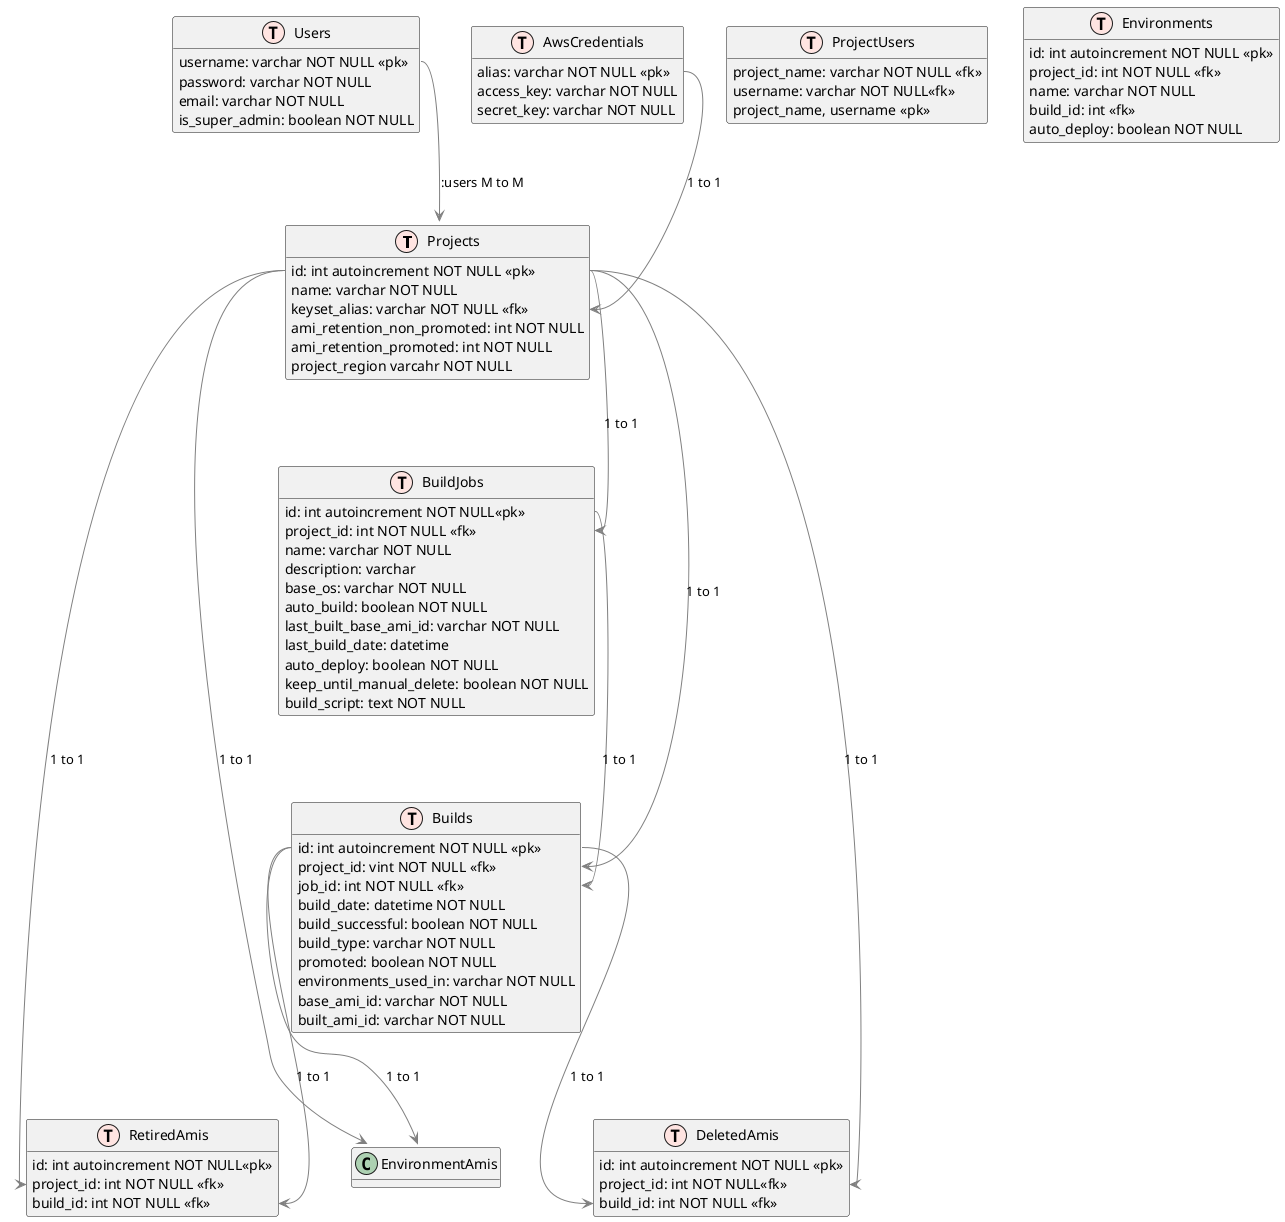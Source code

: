 @startuml
!define table(x) class x << (T,mistyrose) >> 
!define view(x) class x << (V,lightblue) >> 
!define table(x) class x << (T,mistyrose) >> 
!define tr(x) class x << (R,red) >> 
!define tf(x) class x << (F,darkorange) >> 
!define af(x) class x << (F,white) >> 
!define fn(x) class x << (F,plum) >> 
!define fs(x) class x << (F,tan) >> 
!define ft(x) class x << (F,wheat) >> 
!define if(x) class x << (F,gaisboro) >> 
!define p(x) class x << (P,indianred) >> 
!define pc(x) class x << (P,lemonshiffon) >> 
!define x(x) class x << (P,linen) >>
 
hide methods 
hide stereotypes 
skinparam classarrowcolor gray

table(Projects) {
    id: int autoincrement NOT NULL <<pk>>
    name: varchar NOT NULL
    keyset_alias: varchar NOT NULL <<fk>>
    ami_retention_non_promoted: int NOT NULL
    ami_retention_promoted: int NOT NULL
    project_region varcahr NOT NULL
}

table(ProjectUsers) {
    project_name: varchar NOT NULL <<fk>>
    username: varchar NOT NULL<<fk>>
    project_name, username <<pk>>
}

table(Users) {
    username: varchar NOT NULL <<pk>>
    password: varchar NOT NULL
    email: varchar NOT NULL
    is_super_admin: boolean NOT NULL
}

table(AwsCredentials) {
    alias: varchar NOT NULL <<pk>>
    access_key: varchar NOT NULL
    secret_key: varchar NOT NULL
}

table(BuildJobs) {
    id: int autoincrement NOT NULL<<pk>>
    project_id: int NOT NULL <<fk>>
    name: varchar NOT NULL
    description: varchar
    base_os: varchar NOT NULL
    auto_build: boolean NOT NULL
    last_built_base_ami_id: varchar NOT NULL
    last_build_date: datetime
    auto_deploy: boolean NOT NULL
    keep_until_manual_delete: boolean NOT NULL
    build_script: text NOT NULL
}

table(Builds) {
    id: int autoincrement NOT NULL <<pk>>
    project_id: vint NOT NULL <<fk>>
    job_id: int NOT NULL <<fk>>
    build_date: datetime NOT NULL
    build_successful: boolean NOT NULL
    build_type: varchar NOT NULL
    promoted: boolean NOT NULL
    environments_used_in: varchar NOT NULL
    base_ami_id: varchar NOT NULL
    built_ami_id: varchar NOT NULL
}

table(RetiredAmis) {
    id: int autoincrement NOT NULL<<pk>>
    project_id: int NOT NULL <<fk>>
    build_id: int NOT NULL <<fk>>
}

table(DeletedAmis) {
    id: int autoincrement NOT NULL <<pk>>
    project_id: int NOT NULL<<fk>>
    build_id: int NOT NULL <<fk>>
}

table(Environments) {
    id: int autoincrement NOT NULL <<pk>>
    project_id: int NOT NULL <<fk>>
    name: varchar NOT NULL
    build_id: int <<fk>>
    auto_deploy: boolean NOT NULL
}

' Projects foreign keys
Users::username --> Projects::users M to M
AwsCredentials::alias --> Projects::keyset_alias : 1 to 1

' BuildJobs foreign keys
Projects::id --> BuildJobs::project_id : 1 to 1

' Builds foreign keys
Projects::id --> Builds::project_id : 1 to 1
BuildJobs::id --> Builds::job_id : 1 to 1

' RetiredAmis foreign keys
Projects::id --> RetiredAmis::project_id : 1 to 1
Builds::id --> RetiredAmis::build_id : 1 to 1

' DeletedAmis foreign keys
Projects::id --> DeletedAmis::project_id : 1 to 1
Builds::id --> DeletedAmis::build_id : 1 to 1

' EnvironmentAmis foreign keys
Projects::id --> EnvironmentAmis::project_id : 1 to 1
Builds::id --> EnvironmentAmis::build_id : 1 to 1

@enduml